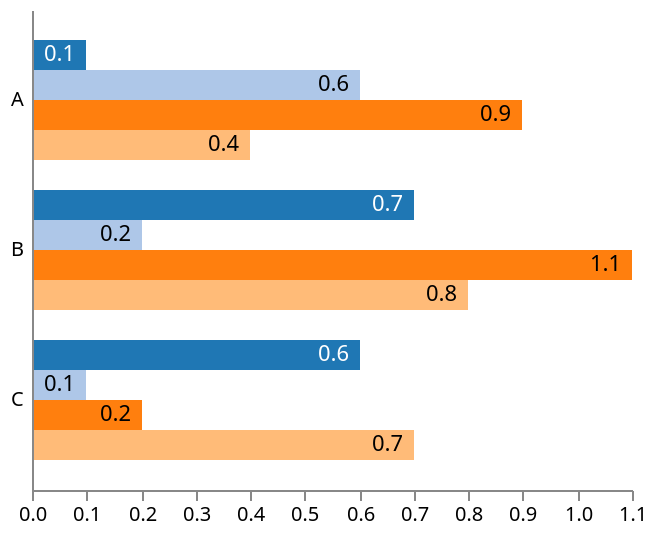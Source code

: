 {
  "$schema": "https://vega.github.io/schema/vega/v5.json",
  "description": "A basic grouped bar chart example.",
  "width": 300,
  "height": 240,
  "padding": 5,

  "data": [
    {
      "name": "table",
      "values": [
        { "category": "A", "position": 0, "value": 0.1 },
        { "category": "A", "position": 1, "value": 0.6 },
        { "category": "A", "position": 2, "value": 0.9 },
        { "category": "A", "position": 3, "value": 0.4 },
        { "category": "B", "position": 0, "value": 0.7 },
        { "category": "B", "position": 1, "value": 0.2 },
        { "category": "B", "position": 2, "value": 1.1 },
        { "category": "B", "position": 3, "value": 0.8 },
        { "category": "C", "position": 0, "value": 0.6 },
        { "category": "C", "position": 1, "value": 0.1 },
        { "category": "C", "position": 2, "value": 0.2 },
        { "category": "C", "position": 3, "value": 0.7 }
      ]
    }
  ],

  "scales": [
    {
      "name": "yscale",
      "type": "band",
      "domain": { "data": "table", "field": "category" },
      "range": "height",
      "padding": 0.2
    },
    {
      "name": "xscale",
      "type": "linear",
      "domain": { "data": "table", "field": "value" },
      "range": "width",
      "round": true,
      "zero": true,
      "nice": true
    },
    {
      "name": "color",
      "type": "ordinal",
      "domain": { "data": "table", "field": "position" },
      "range": { "scheme": "category20" }
    }
  ],

  "axes": [
    { "orient": "left", "scale": "yscale", "tickSize": 0, "labelPadding": 4, "zindex": 1 },
    { "orient": "bottom", "scale": "xscale" }
  ],

  "marks": [
    {
      "type": "group",

      "from": {
        "facet": {
          "data": "table",
          "name": "facet",
          "groupby": "category"
        }
      },

      "encode": {
        "enter": {
          "y": { "scale": "yscale", "field": "category" }
        }
      },

      "signals": [{ "name": "height", "update": "bandwidth('yscale')" }],

      "scales": [
        {
          "name": "pos",
          "type": "band",
          "range": "height",
          "domain": { "data": "facet", "field": "position" }
        }
      ],

      "marks": [
        {
          "name": "bars",
          "from": { "data": "facet" },
          "type": "rect",
          "encode": {
            "enter": {
              "y": { "scale": "pos", "field": "position" },
              "height": { "scale": "pos", "band": 1 },
              "x": { "scale": "xscale", "field": "value" },
              "x2": { "scale": "xscale", "value": 0 },
              "fill": { "scale": "color", "field": "position" }
            }
          }
        },
        {
          "type": "text",
          "from": { "data": "bars" },
          "encode": {
            "enter": {
              "x": { "field": "x2", "offset": -5 },
              "y": { "field": "y", "offset": { "field": "height", "mult": 0.5 } },
              "fill": [
                { "test": "contrast('white', datum.fill) > contrast('black', datum.fill)", "value": "white" },
                { "value": "black" }
              ],
              "align": { "value": "right" },
              "baseline": { "value": "middle" },
              "text": { "field": "datum.value" }
            }
          }
        }
      ]
    }
  ]
}
